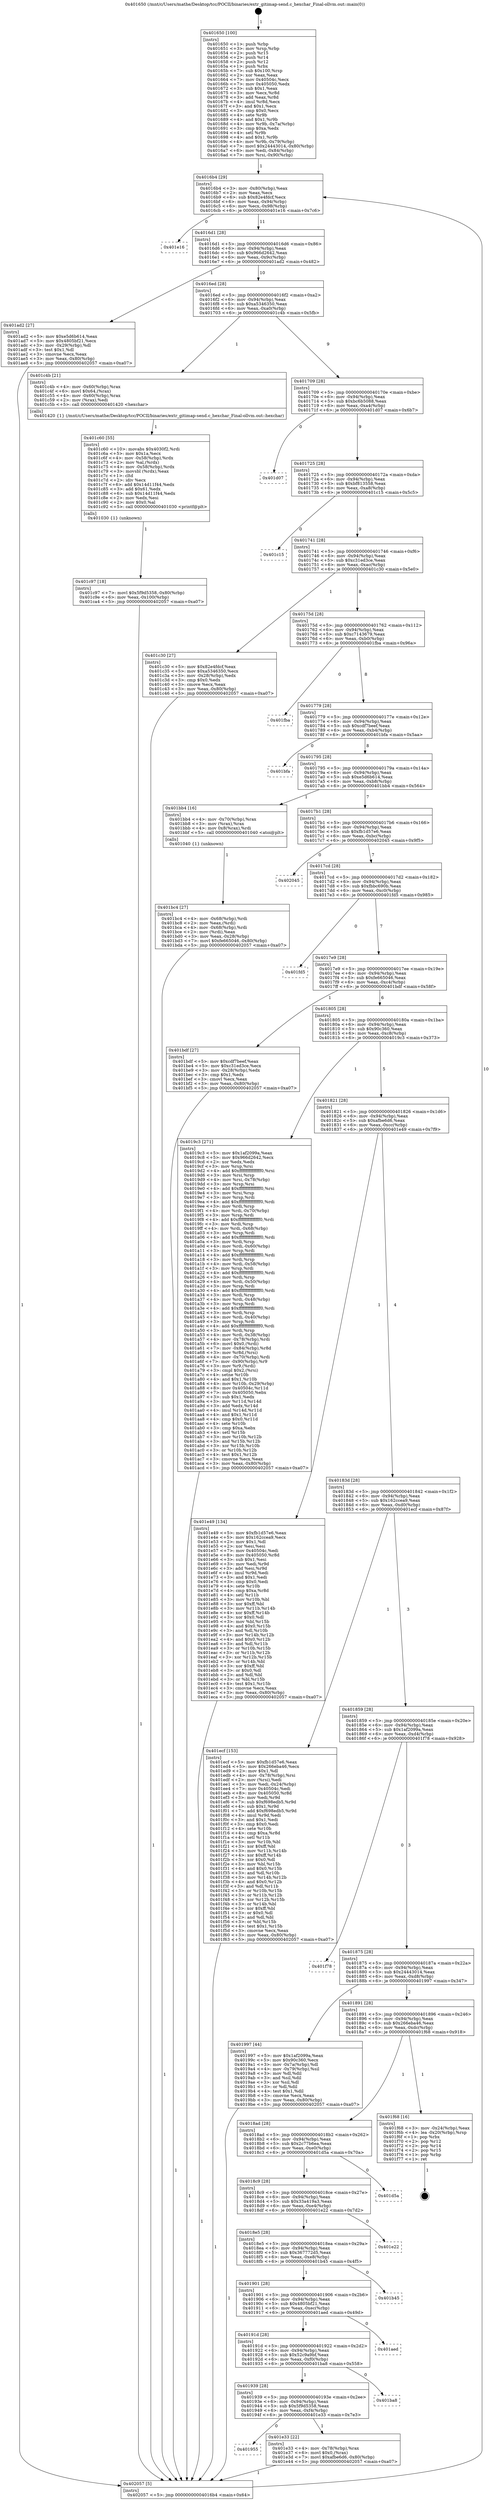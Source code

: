 digraph "0x401650" {
  label = "0x401650 (/mnt/c/Users/mathe/Desktop/tcc/POCII/binaries/extr_gitimap-send.c_hexchar_Final-ollvm.out::main(0))"
  labelloc = "t"
  node[shape=record]

  Entry [label="",width=0.3,height=0.3,shape=circle,fillcolor=black,style=filled]
  "0x4016b4" [label="{
     0x4016b4 [29]\l
     | [instrs]\l
     &nbsp;&nbsp;0x4016b4 \<+3\>: mov -0x80(%rbp),%eax\l
     &nbsp;&nbsp;0x4016b7 \<+2\>: mov %eax,%ecx\l
     &nbsp;&nbsp;0x4016b9 \<+6\>: sub $0x82e4fdcf,%ecx\l
     &nbsp;&nbsp;0x4016bf \<+6\>: mov %eax,-0x94(%rbp)\l
     &nbsp;&nbsp;0x4016c5 \<+6\>: mov %ecx,-0x98(%rbp)\l
     &nbsp;&nbsp;0x4016cb \<+6\>: je 0000000000401e16 \<main+0x7c6\>\l
  }"]
  "0x401e16" [label="{
     0x401e16\l
  }", style=dashed]
  "0x4016d1" [label="{
     0x4016d1 [28]\l
     | [instrs]\l
     &nbsp;&nbsp;0x4016d1 \<+5\>: jmp 00000000004016d6 \<main+0x86\>\l
     &nbsp;&nbsp;0x4016d6 \<+6\>: mov -0x94(%rbp),%eax\l
     &nbsp;&nbsp;0x4016dc \<+5\>: sub $0x966d2642,%eax\l
     &nbsp;&nbsp;0x4016e1 \<+6\>: mov %eax,-0x9c(%rbp)\l
     &nbsp;&nbsp;0x4016e7 \<+6\>: je 0000000000401ad2 \<main+0x482\>\l
  }"]
  Exit [label="",width=0.3,height=0.3,shape=circle,fillcolor=black,style=filled,peripheries=2]
  "0x401ad2" [label="{
     0x401ad2 [27]\l
     | [instrs]\l
     &nbsp;&nbsp;0x401ad2 \<+5\>: mov $0xe5d6b614,%eax\l
     &nbsp;&nbsp;0x401ad7 \<+5\>: mov $0x4805bf21,%ecx\l
     &nbsp;&nbsp;0x401adc \<+3\>: mov -0x29(%rbp),%dl\l
     &nbsp;&nbsp;0x401adf \<+3\>: test $0x1,%dl\l
     &nbsp;&nbsp;0x401ae2 \<+3\>: cmovne %ecx,%eax\l
     &nbsp;&nbsp;0x401ae5 \<+3\>: mov %eax,-0x80(%rbp)\l
     &nbsp;&nbsp;0x401ae8 \<+5\>: jmp 0000000000402057 \<main+0xa07\>\l
  }"]
  "0x4016ed" [label="{
     0x4016ed [28]\l
     | [instrs]\l
     &nbsp;&nbsp;0x4016ed \<+5\>: jmp 00000000004016f2 \<main+0xa2\>\l
     &nbsp;&nbsp;0x4016f2 \<+6\>: mov -0x94(%rbp),%eax\l
     &nbsp;&nbsp;0x4016f8 \<+5\>: sub $0xa5346350,%eax\l
     &nbsp;&nbsp;0x4016fd \<+6\>: mov %eax,-0xa0(%rbp)\l
     &nbsp;&nbsp;0x401703 \<+6\>: je 0000000000401c4b \<main+0x5fb\>\l
  }"]
  "0x401955" [label="{
     0x401955\l
  }", style=dashed]
  "0x401c4b" [label="{
     0x401c4b [21]\l
     | [instrs]\l
     &nbsp;&nbsp;0x401c4b \<+4\>: mov -0x60(%rbp),%rax\l
     &nbsp;&nbsp;0x401c4f \<+6\>: movl $0x64,(%rax)\l
     &nbsp;&nbsp;0x401c55 \<+4\>: mov -0x60(%rbp),%rax\l
     &nbsp;&nbsp;0x401c59 \<+2\>: mov (%rax),%edi\l
     &nbsp;&nbsp;0x401c5b \<+5\>: call 0000000000401420 \<hexchar\>\l
     | [calls]\l
     &nbsp;&nbsp;0x401420 \{1\} (/mnt/c/Users/mathe/Desktop/tcc/POCII/binaries/extr_gitimap-send.c_hexchar_Final-ollvm.out::hexchar)\l
  }"]
  "0x401709" [label="{
     0x401709 [28]\l
     | [instrs]\l
     &nbsp;&nbsp;0x401709 \<+5\>: jmp 000000000040170e \<main+0xbe\>\l
     &nbsp;&nbsp;0x40170e \<+6\>: mov -0x94(%rbp),%eax\l
     &nbsp;&nbsp;0x401714 \<+5\>: sub $0xbc6b5088,%eax\l
     &nbsp;&nbsp;0x401719 \<+6\>: mov %eax,-0xa4(%rbp)\l
     &nbsp;&nbsp;0x40171f \<+6\>: je 0000000000401d07 \<main+0x6b7\>\l
  }"]
  "0x401e33" [label="{
     0x401e33 [22]\l
     | [instrs]\l
     &nbsp;&nbsp;0x401e33 \<+4\>: mov -0x78(%rbp),%rax\l
     &nbsp;&nbsp;0x401e37 \<+6\>: movl $0x0,(%rax)\l
     &nbsp;&nbsp;0x401e3d \<+7\>: movl $0xafbe6d6,-0x80(%rbp)\l
     &nbsp;&nbsp;0x401e44 \<+5\>: jmp 0000000000402057 \<main+0xa07\>\l
  }"]
  "0x401d07" [label="{
     0x401d07\l
  }", style=dashed]
  "0x401725" [label="{
     0x401725 [28]\l
     | [instrs]\l
     &nbsp;&nbsp;0x401725 \<+5\>: jmp 000000000040172a \<main+0xda\>\l
     &nbsp;&nbsp;0x40172a \<+6\>: mov -0x94(%rbp),%eax\l
     &nbsp;&nbsp;0x401730 \<+5\>: sub $0xbf813558,%eax\l
     &nbsp;&nbsp;0x401735 \<+6\>: mov %eax,-0xa8(%rbp)\l
     &nbsp;&nbsp;0x40173b \<+6\>: je 0000000000401c15 \<main+0x5c5\>\l
  }"]
  "0x401939" [label="{
     0x401939 [28]\l
     | [instrs]\l
     &nbsp;&nbsp;0x401939 \<+5\>: jmp 000000000040193e \<main+0x2ee\>\l
     &nbsp;&nbsp;0x40193e \<+6\>: mov -0x94(%rbp),%eax\l
     &nbsp;&nbsp;0x401944 \<+5\>: sub $0x5f9d5358,%eax\l
     &nbsp;&nbsp;0x401949 \<+6\>: mov %eax,-0xf4(%rbp)\l
     &nbsp;&nbsp;0x40194f \<+6\>: je 0000000000401e33 \<main+0x7e3\>\l
  }"]
  "0x401c15" [label="{
     0x401c15\l
  }", style=dashed]
  "0x401741" [label="{
     0x401741 [28]\l
     | [instrs]\l
     &nbsp;&nbsp;0x401741 \<+5\>: jmp 0000000000401746 \<main+0xf6\>\l
     &nbsp;&nbsp;0x401746 \<+6\>: mov -0x94(%rbp),%eax\l
     &nbsp;&nbsp;0x40174c \<+5\>: sub $0xc31ed3ce,%eax\l
     &nbsp;&nbsp;0x401751 \<+6\>: mov %eax,-0xac(%rbp)\l
     &nbsp;&nbsp;0x401757 \<+6\>: je 0000000000401c30 \<main+0x5e0\>\l
  }"]
  "0x401ba8" [label="{
     0x401ba8\l
  }", style=dashed]
  "0x401c30" [label="{
     0x401c30 [27]\l
     | [instrs]\l
     &nbsp;&nbsp;0x401c30 \<+5\>: mov $0x82e4fdcf,%eax\l
     &nbsp;&nbsp;0x401c35 \<+5\>: mov $0xa5346350,%ecx\l
     &nbsp;&nbsp;0x401c3a \<+3\>: mov -0x28(%rbp),%edx\l
     &nbsp;&nbsp;0x401c3d \<+3\>: cmp $0x0,%edx\l
     &nbsp;&nbsp;0x401c40 \<+3\>: cmove %ecx,%eax\l
     &nbsp;&nbsp;0x401c43 \<+3\>: mov %eax,-0x80(%rbp)\l
     &nbsp;&nbsp;0x401c46 \<+5\>: jmp 0000000000402057 \<main+0xa07\>\l
  }"]
  "0x40175d" [label="{
     0x40175d [28]\l
     | [instrs]\l
     &nbsp;&nbsp;0x40175d \<+5\>: jmp 0000000000401762 \<main+0x112\>\l
     &nbsp;&nbsp;0x401762 \<+6\>: mov -0x94(%rbp),%eax\l
     &nbsp;&nbsp;0x401768 \<+5\>: sub $0xc7143679,%eax\l
     &nbsp;&nbsp;0x40176d \<+6\>: mov %eax,-0xb0(%rbp)\l
     &nbsp;&nbsp;0x401773 \<+6\>: je 0000000000401fba \<main+0x96a\>\l
  }"]
  "0x40191d" [label="{
     0x40191d [28]\l
     | [instrs]\l
     &nbsp;&nbsp;0x40191d \<+5\>: jmp 0000000000401922 \<main+0x2d2\>\l
     &nbsp;&nbsp;0x401922 \<+6\>: mov -0x94(%rbp),%eax\l
     &nbsp;&nbsp;0x401928 \<+5\>: sub $0x52c9a9bf,%eax\l
     &nbsp;&nbsp;0x40192d \<+6\>: mov %eax,-0xf0(%rbp)\l
     &nbsp;&nbsp;0x401933 \<+6\>: je 0000000000401ba8 \<main+0x558\>\l
  }"]
  "0x401fba" [label="{
     0x401fba\l
  }", style=dashed]
  "0x401779" [label="{
     0x401779 [28]\l
     | [instrs]\l
     &nbsp;&nbsp;0x401779 \<+5\>: jmp 000000000040177e \<main+0x12e\>\l
     &nbsp;&nbsp;0x40177e \<+6\>: mov -0x94(%rbp),%eax\l
     &nbsp;&nbsp;0x401784 \<+5\>: sub $0xcdf7beef,%eax\l
     &nbsp;&nbsp;0x401789 \<+6\>: mov %eax,-0xb4(%rbp)\l
     &nbsp;&nbsp;0x40178f \<+6\>: je 0000000000401bfa \<main+0x5aa\>\l
  }"]
  "0x401aed" [label="{
     0x401aed\l
  }", style=dashed]
  "0x401bfa" [label="{
     0x401bfa\l
  }", style=dashed]
  "0x401795" [label="{
     0x401795 [28]\l
     | [instrs]\l
     &nbsp;&nbsp;0x401795 \<+5\>: jmp 000000000040179a \<main+0x14a\>\l
     &nbsp;&nbsp;0x40179a \<+6\>: mov -0x94(%rbp),%eax\l
     &nbsp;&nbsp;0x4017a0 \<+5\>: sub $0xe5d6b614,%eax\l
     &nbsp;&nbsp;0x4017a5 \<+6\>: mov %eax,-0xb8(%rbp)\l
     &nbsp;&nbsp;0x4017ab \<+6\>: je 0000000000401bb4 \<main+0x564\>\l
  }"]
  "0x401901" [label="{
     0x401901 [28]\l
     | [instrs]\l
     &nbsp;&nbsp;0x401901 \<+5\>: jmp 0000000000401906 \<main+0x2b6\>\l
     &nbsp;&nbsp;0x401906 \<+6\>: mov -0x94(%rbp),%eax\l
     &nbsp;&nbsp;0x40190c \<+5\>: sub $0x4805bf21,%eax\l
     &nbsp;&nbsp;0x401911 \<+6\>: mov %eax,-0xec(%rbp)\l
     &nbsp;&nbsp;0x401917 \<+6\>: je 0000000000401aed \<main+0x49d\>\l
  }"]
  "0x401bb4" [label="{
     0x401bb4 [16]\l
     | [instrs]\l
     &nbsp;&nbsp;0x401bb4 \<+4\>: mov -0x70(%rbp),%rax\l
     &nbsp;&nbsp;0x401bb8 \<+3\>: mov (%rax),%rax\l
     &nbsp;&nbsp;0x401bbb \<+4\>: mov 0x8(%rax),%rdi\l
     &nbsp;&nbsp;0x401bbf \<+5\>: call 0000000000401040 \<atoi@plt\>\l
     | [calls]\l
     &nbsp;&nbsp;0x401040 \{1\} (unknown)\l
  }"]
  "0x4017b1" [label="{
     0x4017b1 [28]\l
     | [instrs]\l
     &nbsp;&nbsp;0x4017b1 \<+5\>: jmp 00000000004017b6 \<main+0x166\>\l
     &nbsp;&nbsp;0x4017b6 \<+6\>: mov -0x94(%rbp),%eax\l
     &nbsp;&nbsp;0x4017bc \<+5\>: sub $0xfb1d57e6,%eax\l
     &nbsp;&nbsp;0x4017c1 \<+6\>: mov %eax,-0xbc(%rbp)\l
     &nbsp;&nbsp;0x4017c7 \<+6\>: je 0000000000402045 \<main+0x9f5\>\l
  }"]
  "0x401b45" [label="{
     0x401b45\l
  }", style=dashed]
  "0x402045" [label="{
     0x402045\l
  }", style=dashed]
  "0x4017cd" [label="{
     0x4017cd [28]\l
     | [instrs]\l
     &nbsp;&nbsp;0x4017cd \<+5\>: jmp 00000000004017d2 \<main+0x182\>\l
     &nbsp;&nbsp;0x4017d2 \<+6\>: mov -0x94(%rbp),%eax\l
     &nbsp;&nbsp;0x4017d8 \<+5\>: sub $0xfbbc690b,%eax\l
     &nbsp;&nbsp;0x4017dd \<+6\>: mov %eax,-0xc0(%rbp)\l
     &nbsp;&nbsp;0x4017e3 \<+6\>: je 0000000000401fd5 \<main+0x985\>\l
  }"]
  "0x4018e5" [label="{
     0x4018e5 [28]\l
     | [instrs]\l
     &nbsp;&nbsp;0x4018e5 \<+5\>: jmp 00000000004018ea \<main+0x29a\>\l
     &nbsp;&nbsp;0x4018ea \<+6\>: mov -0x94(%rbp),%eax\l
     &nbsp;&nbsp;0x4018f0 \<+5\>: sub $0x367772d5,%eax\l
     &nbsp;&nbsp;0x4018f5 \<+6\>: mov %eax,-0xe8(%rbp)\l
     &nbsp;&nbsp;0x4018fb \<+6\>: je 0000000000401b45 \<main+0x4f5\>\l
  }"]
  "0x401fd5" [label="{
     0x401fd5\l
  }", style=dashed]
  "0x4017e9" [label="{
     0x4017e9 [28]\l
     | [instrs]\l
     &nbsp;&nbsp;0x4017e9 \<+5\>: jmp 00000000004017ee \<main+0x19e\>\l
     &nbsp;&nbsp;0x4017ee \<+6\>: mov -0x94(%rbp),%eax\l
     &nbsp;&nbsp;0x4017f4 \<+5\>: sub $0xfe665046,%eax\l
     &nbsp;&nbsp;0x4017f9 \<+6\>: mov %eax,-0xc4(%rbp)\l
     &nbsp;&nbsp;0x4017ff \<+6\>: je 0000000000401bdf \<main+0x58f\>\l
  }"]
  "0x401e22" [label="{
     0x401e22\l
  }", style=dashed]
  "0x401bdf" [label="{
     0x401bdf [27]\l
     | [instrs]\l
     &nbsp;&nbsp;0x401bdf \<+5\>: mov $0xcdf7beef,%eax\l
     &nbsp;&nbsp;0x401be4 \<+5\>: mov $0xc31ed3ce,%ecx\l
     &nbsp;&nbsp;0x401be9 \<+3\>: mov -0x28(%rbp),%edx\l
     &nbsp;&nbsp;0x401bec \<+3\>: cmp $0x1,%edx\l
     &nbsp;&nbsp;0x401bef \<+3\>: cmovl %ecx,%eax\l
     &nbsp;&nbsp;0x401bf2 \<+3\>: mov %eax,-0x80(%rbp)\l
     &nbsp;&nbsp;0x401bf5 \<+5\>: jmp 0000000000402057 \<main+0xa07\>\l
  }"]
  "0x401805" [label="{
     0x401805 [28]\l
     | [instrs]\l
     &nbsp;&nbsp;0x401805 \<+5\>: jmp 000000000040180a \<main+0x1ba\>\l
     &nbsp;&nbsp;0x40180a \<+6\>: mov -0x94(%rbp),%eax\l
     &nbsp;&nbsp;0x401810 \<+5\>: sub $0x90c360,%eax\l
     &nbsp;&nbsp;0x401815 \<+6\>: mov %eax,-0xc8(%rbp)\l
     &nbsp;&nbsp;0x40181b \<+6\>: je 00000000004019c3 \<main+0x373\>\l
  }"]
  "0x4018c9" [label="{
     0x4018c9 [28]\l
     | [instrs]\l
     &nbsp;&nbsp;0x4018c9 \<+5\>: jmp 00000000004018ce \<main+0x27e\>\l
     &nbsp;&nbsp;0x4018ce \<+6\>: mov -0x94(%rbp),%eax\l
     &nbsp;&nbsp;0x4018d4 \<+5\>: sub $0x33a419a3,%eax\l
     &nbsp;&nbsp;0x4018d9 \<+6\>: mov %eax,-0xe4(%rbp)\l
     &nbsp;&nbsp;0x4018df \<+6\>: je 0000000000401e22 \<main+0x7d2\>\l
  }"]
  "0x4019c3" [label="{
     0x4019c3 [271]\l
     | [instrs]\l
     &nbsp;&nbsp;0x4019c3 \<+5\>: mov $0x1af2099a,%eax\l
     &nbsp;&nbsp;0x4019c8 \<+5\>: mov $0x966d2642,%ecx\l
     &nbsp;&nbsp;0x4019cd \<+2\>: xor %edx,%edx\l
     &nbsp;&nbsp;0x4019cf \<+3\>: mov %rsp,%rsi\l
     &nbsp;&nbsp;0x4019d2 \<+4\>: add $0xfffffffffffffff0,%rsi\l
     &nbsp;&nbsp;0x4019d6 \<+3\>: mov %rsi,%rsp\l
     &nbsp;&nbsp;0x4019d9 \<+4\>: mov %rsi,-0x78(%rbp)\l
     &nbsp;&nbsp;0x4019dd \<+3\>: mov %rsp,%rsi\l
     &nbsp;&nbsp;0x4019e0 \<+4\>: add $0xfffffffffffffff0,%rsi\l
     &nbsp;&nbsp;0x4019e4 \<+3\>: mov %rsi,%rsp\l
     &nbsp;&nbsp;0x4019e7 \<+3\>: mov %rsp,%rdi\l
     &nbsp;&nbsp;0x4019ea \<+4\>: add $0xfffffffffffffff0,%rdi\l
     &nbsp;&nbsp;0x4019ee \<+3\>: mov %rdi,%rsp\l
     &nbsp;&nbsp;0x4019f1 \<+4\>: mov %rdi,-0x70(%rbp)\l
     &nbsp;&nbsp;0x4019f5 \<+3\>: mov %rsp,%rdi\l
     &nbsp;&nbsp;0x4019f8 \<+4\>: add $0xfffffffffffffff0,%rdi\l
     &nbsp;&nbsp;0x4019fc \<+3\>: mov %rdi,%rsp\l
     &nbsp;&nbsp;0x4019ff \<+4\>: mov %rdi,-0x68(%rbp)\l
     &nbsp;&nbsp;0x401a03 \<+3\>: mov %rsp,%rdi\l
     &nbsp;&nbsp;0x401a06 \<+4\>: add $0xfffffffffffffff0,%rdi\l
     &nbsp;&nbsp;0x401a0a \<+3\>: mov %rdi,%rsp\l
     &nbsp;&nbsp;0x401a0d \<+4\>: mov %rdi,-0x60(%rbp)\l
     &nbsp;&nbsp;0x401a11 \<+3\>: mov %rsp,%rdi\l
     &nbsp;&nbsp;0x401a14 \<+4\>: add $0xfffffffffffffff0,%rdi\l
     &nbsp;&nbsp;0x401a18 \<+3\>: mov %rdi,%rsp\l
     &nbsp;&nbsp;0x401a1b \<+4\>: mov %rdi,-0x58(%rbp)\l
     &nbsp;&nbsp;0x401a1f \<+3\>: mov %rsp,%rdi\l
     &nbsp;&nbsp;0x401a22 \<+4\>: add $0xfffffffffffffff0,%rdi\l
     &nbsp;&nbsp;0x401a26 \<+3\>: mov %rdi,%rsp\l
     &nbsp;&nbsp;0x401a29 \<+4\>: mov %rdi,-0x50(%rbp)\l
     &nbsp;&nbsp;0x401a2d \<+3\>: mov %rsp,%rdi\l
     &nbsp;&nbsp;0x401a30 \<+4\>: add $0xfffffffffffffff0,%rdi\l
     &nbsp;&nbsp;0x401a34 \<+3\>: mov %rdi,%rsp\l
     &nbsp;&nbsp;0x401a37 \<+4\>: mov %rdi,-0x48(%rbp)\l
     &nbsp;&nbsp;0x401a3b \<+3\>: mov %rsp,%rdi\l
     &nbsp;&nbsp;0x401a3e \<+4\>: add $0xfffffffffffffff0,%rdi\l
     &nbsp;&nbsp;0x401a42 \<+3\>: mov %rdi,%rsp\l
     &nbsp;&nbsp;0x401a45 \<+4\>: mov %rdi,-0x40(%rbp)\l
     &nbsp;&nbsp;0x401a49 \<+3\>: mov %rsp,%rdi\l
     &nbsp;&nbsp;0x401a4c \<+4\>: add $0xfffffffffffffff0,%rdi\l
     &nbsp;&nbsp;0x401a50 \<+3\>: mov %rdi,%rsp\l
     &nbsp;&nbsp;0x401a53 \<+4\>: mov %rdi,-0x38(%rbp)\l
     &nbsp;&nbsp;0x401a57 \<+4\>: mov -0x78(%rbp),%rdi\l
     &nbsp;&nbsp;0x401a5b \<+6\>: movl $0x0,(%rdi)\l
     &nbsp;&nbsp;0x401a61 \<+7\>: mov -0x84(%rbp),%r8d\l
     &nbsp;&nbsp;0x401a68 \<+3\>: mov %r8d,(%rsi)\l
     &nbsp;&nbsp;0x401a6b \<+4\>: mov -0x70(%rbp),%rdi\l
     &nbsp;&nbsp;0x401a6f \<+7\>: mov -0x90(%rbp),%r9\l
     &nbsp;&nbsp;0x401a76 \<+3\>: mov %r9,(%rdi)\l
     &nbsp;&nbsp;0x401a79 \<+3\>: cmpl $0x2,(%rsi)\l
     &nbsp;&nbsp;0x401a7c \<+4\>: setne %r10b\l
     &nbsp;&nbsp;0x401a80 \<+4\>: and $0x1,%r10b\l
     &nbsp;&nbsp;0x401a84 \<+4\>: mov %r10b,-0x29(%rbp)\l
     &nbsp;&nbsp;0x401a88 \<+8\>: mov 0x40504c,%r11d\l
     &nbsp;&nbsp;0x401a90 \<+7\>: mov 0x405050,%ebx\l
     &nbsp;&nbsp;0x401a97 \<+3\>: sub $0x1,%edx\l
     &nbsp;&nbsp;0x401a9a \<+3\>: mov %r11d,%r14d\l
     &nbsp;&nbsp;0x401a9d \<+3\>: add %edx,%r14d\l
     &nbsp;&nbsp;0x401aa0 \<+4\>: imul %r14d,%r11d\l
     &nbsp;&nbsp;0x401aa4 \<+4\>: and $0x1,%r11d\l
     &nbsp;&nbsp;0x401aa8 \<+4\>: cmp $0x0,%r11d\l
     &nbsp;&nbsp;0x401aac \<+4\>: sete %r10b\l
     &nbsp;&nbsp;0x401ab0 \<+3\>: cmp $0xa,%ebx\l
     &nbsp;&nbsp;0x401ab3 \<+4\>: setl %r15b\l
     &nbsp;&nbsp;0x401ab7 \<+3\>: mov %r10b,%r12b\l
     &nbsp;&nbsp;0x401aba \<+3\>: and %r15b,%r12b\l
     &nbsp;&nbsp;0x401abd \<+3\>: xor %r15b,%r10b\l
     &nbsp;&nbsp;0x401ac0 \<+3\>: or %r10b,%r12b\l
     &nbsp;&nbsp;0x401ac3 \<+4\>: test $0x1,%r12b\l
     &nbsp;&nbsp;0x401ac7 \<+3\>: cmovne %ecx,%eax\l
     &nbsp;&nbsp;0x401aca \<+3\>: mov %eax,-0x80(%rbp)\l
     &nbsp;&nbsp;0x401acd \<+5\>: jmp 0000000000402057 \<main+0xa07\>\l
  }"]
  "0x401821" [label="{
     0x401821 [28]\l
     | [instrs]\l
     &nbsp;&nbsp;0x401821 \<+5\>: jmp 0000000000401826 \<main+0x1d6\>\l
     &nbsp;&nbsp;0x401826 \<+6\>: mov -0x94(%rbp),%eax\l
     &nbsp;&nbsp;0x40182c \<+5\>: sub $0xafbe6d6,%eax\l
     &nbsp;&nbsp;0x401831 \<+6\>: mov %eax,-0xcc(%rbp)\l
     &nbsp;&nbsp;0x401837 \<+6\>: je 0000000000401e49 \<main+0x7f9\>\l
  }"]
  "0x401d5a" [label="{
     0x401d5a\l
  }", style=dashed]
  "0x401e49" [label="{
     0x401e49 [134]\l
     | [instrs]\l
     &nbsp;&nbsp;0x401e49 \<+5\>: mov $0xfb1d57e6,%eax\l
     &nbsp;&nbsp;0x401e4e \<+5\>: mov $0x162ccea9,%ecx\l
     &nbsp;&nbsp;0x401e53 \<+2\>: mov $0x1,%dl\l
     &nbsp;&nbsp;0x401e55 \<+2\>: xor %esi,%esi\l
     &nbsp;&nbsp;0x401e57 \<+7\>: mov 0x40504c,%edi\l
     &nbsp;&nbsp;0x401e5e \<+8\>: mov 0x405050,%r8d\l
     &nbsp;&nbsp;0x401e66 \<+3\>: sub $0x1,%esi\l
     &nbsp;&nbsp;0x401e69 \<+3\>: mov %edi,%r9d\l
     &nbsp;&nbsp;0x401e6c \<+3\>: add %esi,%r9d\l
     &nbsp;&nbsp;0x401e6f \<+4\>: imul %r9d,%edi\l
     &nbsp;&nbsp;0x401e73 \<+3\>: and $0x1,%edi\l
     &nbsp;&nbsp;0x401e76 \<+3\>: cmp $0x0,%edi\l
     &nbsp;&nbsp;0x401e79 \<+4\>: sete %r10b\l
     &nbsp;&nbsp;0x401e7d \<+4\>: cmp $0xa,%r8d\l
     &nbsp;&nbsp;0x401e81 \<+4\>: setl %r11b\l
     &nbsp;&nbsp;0x401e85 \<+3\>: mov %r10b,%bl\l
     &nbsp;&nbsp;0x401e88 \<+3\>: xor $0xff,%bl\l
     &nbsp;&nbsp;0x401e8b \<+3\>: mov %r11b,%r14b\l
     &nbsp;&nbsp;0x401e8e \<+4\>: xor $0xff,%r14b\l
     &nbsp;&nbsp;0x401e92 \<+3\>: xor $0x0,%dl\l
     &nbsp;&nbsp;0x401e95 \<+3\>: mov %bl,%r15b\l
     &nbsp;&nbsp;0x401e98 \<+4\>: and $0x0,%r15b\l
     &nbsp;&nbsp;0x401e9c \<+3\>: and %dl,%r10b\l
     &nbsp;&nbsp;0x401e9f \<+3\>: mov %r14b,%r12b\l
     &nbsp;&nbsp;0x401ea2 \<+4\>: and $0x0,%r12b\l
     &nbsp;&nbsp;0x401ea6 \<+3\>: and %dl,%r11b\l
     &nbsp;&nbsp;0x401ea9 \<+3\>: or %r10b,%r15b\l
     &nbsp;&nbsp;0x401eac \<+3\>: or %r11b,%r12b\l
     &nbsp;&nbsp;0x401eaf \<+3\>: xor %r12b,%r15b\l
     &nbsp;&nbsp;0x401eb2 \<+3\>: or %r14b,%bl\l
     &nbsp;&nbsp;0x401eb5 \<+3\>: xor $0xff,%bl\l
     &nbsp;&nbsp;0x401eb8 \<+3\>: or $0x0,%dl\l
     &nbsp;&nbsp;0x401ebb \<+2\>: and %dl,%bl\l
     &nbsp;&nbsp;0x401ebd \<+3\>: or %bl,%r15b\l
     &nbsp;&nbsp;0x401ec0 \<+4\>: test $0x1,%r15b\l
     &nbsp;&nbsp;0x401ec4 \<+3\>: cmovne %ecx,%eax\l
     &nbsp;&nbsp;0x401ec7 \<+3\>: mov %eax,-0x80(%rbp)\l
     &nbsp;&nbsp;0x401eca \<+5\>: jmp 0000000000402057 \<main+0xa07\>\l
  }"]
  "0x40183d" [label="{
     0x40183d [28]\l
     | [instrs]\l
     &nbsp;&nbsp;0x40183d \<+5\>: jmp 0000000000401842 \<main+0x1f2\>\l
     &nbsp;&nbsp;0x401842 \<+6\>: mov -0x94(%rbp),%eax\l
     &nbsp;&nbsp;0x401848 \<+5\>: sub $0x162ccea9,%eax\l
     &nbsp;&nbsp;0x40184d \<+6\>: mov %eax,-0xd0(%rbp)\l
     &nbsp;&nbsp;0x401853 \<+6\>: je 0000000000401ecf \<main+0x87f\>\l
  }"]
  "0x4018ad" [label="{
     0x4018ad [28]\l
     | [instrs]\l
     &nbsp;&nbsp;0x4018ad \<+5\>: jmp 00000000004018b2 \<main+0x262\>\l
     &nbsp;&nbsp;0x4018b2 \<+6\>: mov -0x94(%rbp),%eax\l
     &nbsp;&nbsp;0x4018b8 \<+5\>: sub $0x2c77b6ea,%eax\l
     &nbsp;&nbsp;0x4018bd \<+6\>: mov %eax,-0xe0(%rbp)\l
     &nbsp;&nbsp;0x4018c3 \<+6\>: je 0000000000401d5a \<main+0x70a\>\l
  }"]
  "0x401ecf" [label="{
     0x401ecf [153]\l
     | [instrs]\l
     &nbsp;&nbsp;0x401ecf \<+5\>: mov $0xfb1d57e6,%eax\l
     &nbsp;&nbsp;0x401ed4 \<+5\>: mov $0x266eba46,%ecx\l
     &nbsp;&nbsp;0x401ed9 \<+2\>: mov $0x1,%dl\l
     &nbsp;&nbsp;0x401edb \<+4\>: mov -0x78(%rbp),%rsi\l
     &nbsp;&nbsp;0x401edf \<+2\>: mov (%rsi),%edi\l
     &nbsp;&nbsp;0x401ee1 \<+3\>: mov %edi,-0x24(%rbp)\l
     &nbsp;&nbsp;0x401ee4 \<+7\>: mov 0x40504c,%edi\l
     &nbsp;&nbsp;0x401eeb \<+8\>: mov 0x405050,%r8d\l
     &nbsp;&nbsp;0x401ef3 \<+3\>: mov %edi,%r9d\l
     &nbsp;&nbsp;0x401ef6 \<+7\>: sub $0xf698edb5,%r9d\l
     &nbsp;&nbsp;0x401efd \<+4\>: sub $0x1,%r9d\l
     &nbsp;&nbsp;0x401f01 \<+7\>: add $0xf698edb5,%r9d\l
     &nbsp;&nbsp;0x401f08 \<+4\>: imul %r9d,%edi\l
     &nbsp;&nbsp;0x401f0c \<+3\>: and $0x1,%edi\l
     &nbsp;&nbsp;0x401f0f \<+3\>: cmp $0x0,%edi\l
     &nbsp;&nbsp;0x401f12 \<+4\>: sete %r10b\l
     &nbsp;&nbsp;0x401f16 \<+4\>: cmp $0xa,%r8d\l
     &nbsp;&nbsp;0x401f1a \<+4\>: setl %r11b\l
     &nbsp;&nbsp;0x401f1e \<+3\>: mov %r10b,%bl\l
     &nbsp;&nbsp;0x401f21 \<+3\>: xor $0xff,%bl\l
     &nbsp;&nbsp;0x401f24 \<+3\>: mov %r11b,%r14b\l
     &nbsp;&nbsp;0x401f27 \<+4\>: xor $0xff,%r14b\l
     &nbsp;&nbsp;0x401f2b \<+3\>: xor $0x0,%dl\l
     &nbsp;&nbsp;0x401f2e \<+3\>: mov %bl,%r15b\l
     &nbsp;&nbsp;0x401f31 \<+4\>: and $0x0,%r15b\l
     &nbsp;&nbsp;0x401f35 \<+3\>: and %dl,%r10b\l
     &nbsp;&nbsp;0x401f38 \<+3\>: mov %r14b,%r12b\l
     &nbsp;&nbsp;0x401f3b \<+4\>: and $0x0,%r12b\l
     &nbsp;&nbsp;0x401f3f \<+3\>: and %dl,%r11b\l
     &nbsp;&nbsp;0x401f42 \<+3\>: or %r10b,%r15b\l
     &nbsp;&nbsp;0x401f45 \<+3\>: or %r11b,%r12b\l
     &nbsp;&nbsp;0x401f48 \<+3\>: xor %r12b,%r15b\l
     &nbsp;&nbsp;0x401f4b \<+3\>: or %r14b,%bl\l
     &nbsp;&nbsp;0x401f4e \<+3\>: xor $0xff,%bl\l
     &nbsp;&nbsp;0x401f51 \<+3\>: or $0x0,%dl\l
     &nbsp;&nbsp;0x401f54 \<+2\>: and %dl,%bl\l
     &nbsp;&nbsp;0x401f56 \<+3\>: or %bl,%r15b\l
     &nbsp;&nbsp;0x401f59 \<+4\>: test $0x1,%r15b\l
     &nbsp;&nbsp;0x401f5d \<+3\>: cmovne %ecx,%eax\l
     &nbsp;&nbsp;0x401f60 \<+3\>: mov %eax,-0x80(%rbp)\l
     &nbsp;&nbsp;0x401f63 \<+5\>: jmp 0000000000402057 \<main+0xa07\>\l
  }"]
  "0x401859" [label="{
     0x401859 [28]\l
     | [instrs]\l
     &nbsp;&nbsp;0x401859 \<+5\>: jmp 000000000040185e \<main+0x20e\>\l
     &nbsp;&nbsp;0x40185e \<+6\>: mov -0x94(%rbp),%eax\l
     &nbsp;&nbsp;0x401864 \<+5\>: sub $0x1af2099a,%eax\l
     &nbsp;&nbsp;0x401869 \<+6\>: mov %eax,-0xd4(%rbp)\l
     &nbsp;&nbsp;0x40186f \<+6\>: je 0000000000401f78 \<main+0x928\>\l
  }"]
  "0x401f68" [label="{
     0x401f68 [16]\l
     | [instrs]\l
     &nbsp;&nbsp;0x401f68 \<+3\>: mov -0x24(%rbp),%eax\l
     &nbsp;&nbsp;0x401f6b \<+4\>: lea -0x20(%rbp),%rsp\l
     &nbsp;&nbsp;0x401f6f \<+1\>: pop %rbx\l
     &nbsp;&nbsp;0x401f70 \<+2\>: pop %r12\l
     &nbsp;&nbsp;0x401f72 \<+2\>: pop %r14\l
     &nbsp;&nbsp;0x401f74 \<+2\>: pop %r15\l
     &nbsp;&nbsp;0x401f76 \<+1\>: pop %rbp\l
     &nbsp;&nbsp;0x401f77 \<+1\>: ret\l
  }"]
  "0x401f78" [label="{
     0x401f78\l
  }", style=dashed]
  "0x401875" [label="{
     0x401875 [28]\l
     | [instrs]\l
     &nbsp;&nbsp;0x401875 \<+5\>: jmp 000000000040187a \<main+0x22a\>\l
     &nbsp;&nbsp;0x40187a \<+6\>: mov -0x94(%rbp),%eax\l
     &nbsp;&nbsp;0x401880 \<+5\>: sub $0x24443014,%eax\l
     &nbsp;&nbsp;0x401885 \<+6\>: mov %eax,-0xd8(%rbp)\l
     &nbsp;&nbsp;0x40188b \<+6\>: je 0000000000401997 \<main+0x347\>\l
  }"]
  "0x401c97" [label="{
     0x401c97 [18]\l
     | [instrs]\l
     &nbsp;&nbsp;0x401c97 \<+7\>: movl $0x5f9d5358,-0x80(%rbp)\l
     &nbsp;&nbsp;0x401c9e \<+6\>: mov %eax,-0x100(%rbp)\l
     &nbsp;&nbsp;0x401ca4 \<+5\>: jmp 0000000000402057 \<main+0xa07\>\l
  }"]
  "0x401997" [label="{
     0x401997 [44]\l
     | [instrs]\l
     &nbsp;&nbsp;0x401997 \<+5\>: mov $0x1af2099a,%eax\l
     &nbsp;&nbsp;0x40199c \<+5\>: mov $0x90c360,%ecx\l
     &nbsp;&nbsp;0x4019a1 \<+3\>: mov -0x7a(%rbp),%dl\l
     &nbsp;&nbsp;0x4019a4 \<+4\>: mov -0x79(%rbp),%sil\l
     &nbsp;&nbsp;0x4019a8 \<+3\>: mov %dl,%dil\l
     &nbsp;&nbsp;0x4019ab \<+3\>: and %sil,%dil\l
     &nbsp;&nbsp;0x4019ae \<+3\>: xor %sil,%dl\l
     &nbsp;&nbsp;0x4019b1 \<+3\>: or %dl,%dil\l
     &nbsp;&nbsp;0x4019b4 \<+4\>: test $0x1,%dil\l
     &nbsp;&nbsp;0x4019b8 \<+3\>: cmovne %ecx,%eax\l
     &nbsp;&nbsp;0x4019bb \<+3\>: mov %eax,-0x80(%rbp)\l
     &nbsp;&nbsp;0x4019be \<+5\>: jmp 0000000000402057 \<main+0xa07\>\l
  }"]
  "0x401891" [label="{
     0x401891 [28]\l
     | [instrs]\l
     &nbsp;&nbsp;0x401891 \<+5\>: jmp 0000000000401896 \<main+0x246\>\l
     &nbsp;&nbsp;0x401896 \<+6\>: mov -0x94(%rbp),%eax\l
     &nbsp;&nbsp;0x40189c \<+5\>: sub $0x266eba46,%eax\l
     &nbsp;&nbsp;0x4018a1 \<+6\>: mov %eax,-0xdc(%rbp)\l
     &nbsp;&nbsp;0x4018a7 \<+6\>: je 0000000000401f68 \<main+0x918\>\l
  }"]
  "0x402057" [label="{
     0x402057 [5]\l
     | [instrs]\l
     &nbsp;&nbsp;0x402057 \<+5\>: jmp 00000000004016b4 \<main+0x64\>\l
  }"]
  "0x401650" [label="{
     0x401650 [100]\l
     | [instrs]\l
     &nbsp;&nbsp;0x401650 \<+1\>: push %rbp\l
     &nbsp;&nbsp;0x401651 \<+3\>: mov %rsp,%rbp\l
     &nbsp;&nbsp;0x401654 \<+2\>: push %r15\l
     &nbsp;&nbsp;0x401656 \<+2\>: push %r14\l
     &nbsp;&nbsp;0x401658 \<+2\>: push %r12\l
     &nbsp;&nbsp;0x40165a \<+1\>: push %rbx\l
     &nbsp;&nbsp;0x40165b \<+7\>: sub $0x100,%rsp\l
     &nbsp;&nbsp;0x401662 \<+2\>: xor %eax,%eax\l
     &nbsp;&nbsp;0x401664 \<+7\>: mov 0x40504c,%ecx\l
     &nbsp;&nbsp;0x40166b \<+7\>: mov 0x405050,%edx\l
     &nbsp;&nbsp;0x401672 \<+3\>: sub $0x1,%eax\l
     &nbsp;&nbsp;0x401675 \<+3\>: mov %ecx,%r8d\l
     &nbsp;&nbsp;0x401678 \<+3\>: add %eax,%r8d\l
     &nbsp;&nbsp;0x40167b \<+4\>: imul %r8d,%ecx\l
     &nbsp;&nbsp;0x40167f \<+3\>: and $0x1,%ecx\l
     &nbsp;&nbsp;0x401682 \<+3\>: cmp $0x0,%ecx\l
     &nbsp;&nbsp;0x401685 \<+4\>: sete %r9b\l
     &nbsp;&nbsp;0x401689 \<+4\>: and $0x1,%r9b\l
     &nbsp;&nbsp;0x40168d \<+4\>: mov %r9b,-0x7a(%rbp)\l
     &nbsp;&nbsp;0x401691 \<+3\>: cmp $0xa,%edx\l
     &nbsp;&nbsp;0x401694 \<+4\>: setl %r9b\l
     &nbsp;&nbsp;0x401698 \<+4\>: and $0x1,%r9b\l
     &nbsp;&nbsp;0x40169c \<+4\>: mov %r9b,-0x79(%rbp)\l
     &nbsp;&nbsp;0x4016a0 \<+7\>: movl $0x24443014,-0x80(%rbp)\l
     &nbsp;&nbsp;0x4016a7 \<+6\>: mov %edi,-0x84(%rbp)\l
     &nbsp;&nbsp;0x4016ad \<+7\>: mov %rsi,-0x90(%rbp)\l
  }"]
  "0x401c60" [label="{
     0x401c60 [55]\l
     | [instrs]\l
     &nbsp;&nbsp;0x401c60 \<+10\>: movabs $0x4030f2,%rdi\l
     &nbsp;&nbsp;0x401c6a \<+5\>: mov $0x1a,%ecx\l
     &nbsp;&nbsp;0x401c6f \<+4\>: mov -0x58(%rbp),%rdx\l
     &nbsp;&nbsp;0x401c73 \<+2\>: mov %al,(%rdx)\l
     &nbsp;&nbsp;0x401c75 \<+4\>: mov -0x58(%rbp),%rdx\l
     &nbsp;&nbsp;0x401c79 \<+3\>: movsbl (%rdx),%eax\l
     &nbsp;&nbsp;0x401c7c \<+1\>: cltd\l
     &nbsp;&nbsp;0x401c7d \<+2\>: idiv %ecx\l
     &nbsp;&nbsp;0x401c7f \<+6\>: add $0x14d11f44,%edx\l
     &nbsp;&nbsp;0x401c85 \<+3\>: add $0x61,%edx\l
     &nbsp;&nbsp;0x401c88 \<+6\>: sub $0x14d11f44,%edx\l
     &nbsp;&nbsp;0x401c8e \<+2\>: mov %edx,%esi\l
     &nbsp;&nbsp;0x401c90 \<+2\>: mov $0x0,%al\l
     &nbsp;&nbsp;0x401c92 \<+5\>: call 0000000000401030 \<printf@plt\>\l
     | [calls]\l
     &nbsp;&nbsp;0x401030 \{1\} (unknown)\l
  }"]
  "0x401bc4" [label="{
     0x401bc4 [27]\l
     | [instrs]\l
     &nbsp;&nbsp;0x401bc4 \<+4\>: mov -0x68(%rbp),%rdi\l
     &nbsp;&nbsp;0x401bc8 \<+2\>: mov %eax,(%rdi)\l
     &nbsp;&nbsp;0x401bca \<+4\>: mov -0x68(%rbp),%rdi\l
     &nbsp;&nbsp;0x401bce \<+2\>: mov (%rdi),%eax\l
     &nbsp;&nbsp;0x401bd0 \<+3\>: mov %eax,-0x28(%rbp)\l
     &nbsp;&nbsp;0x401bd3 \<+7\>: movl $0xfe665046,-0x80(%rbp)\l
     &nbsp;&nbsp;0x401bda \<+5\>: jmp 0000000000402057 \<main+0xa07\>\l
  }"]
  Entry -> "0x401650" [label=" 1"]
  "0x4016b4" -> "0x401e16" [label=" 0"]
  "0x4016b4" -> "0x4016d1" [label=" 11"]
  "0x401f68" -> Exit [label=" 1"]
  "0x4016d1" -> "0x401ad2" [label=" 1"]
  "0x4016d1" -> "0x4016ed" [label=" 10"]
  "0x401ecf" -> "0x402057" [label=" 1"]
  "0x4016ed" -> "0x401c4b" [label=" 1"]
  "0x4016ed" -> "0x401709" [label=" 9"]
  "0x401e49" -> "0x402057" [label=" 1"]
  "0x401709" -> "0x401d07" [label=" 0"]
  "0x401709" -> "0x401725" [label=" 9"]
  "0x401e33" -> "0x402057" [label=" 1"]
  "0x401725" -> "0x401c15" [label=" 0"]
  "0x401725" -> "0x401741" [label=" 9"]
  "0x401939" -> "0x401e33" [label=" 1"]
  "0x401741" -> "0x401c30" [label=" 1"]
  "0x401741" -> "0x40175d" [label=" 8"]
  "0x401939" -> "0x401955" [label=" 0"]
  "0x40175d" -> "0x401fba" [label=" 0"]
  "0x40175d" -> "0x401779" [label=" 8"]
  "0x40191d" -> "0x401ba8" [label=" 0"]
  "0x401779" -> "0x401bfa" [label=" 0"]
  "0x401779" -> "0x401795" [label=" 8"]
  "0x40191d" -> "0x401939" [label=" 1"]
  "0x401795" -> "0x401bb4" [label=" 1"]
  "0x401795" -> "0x4017b1" [label=" 7"]
  "0x401901" -> "0x401aed" [label=" 0"]
  "0x4017b1" -> "0x402045" [label=" 0"]
  "0x4017b1" -> "0x4017cd" [label=" 7"]
  "0x401901" -> "0x40191d" [label=" 1"]
  "0x4017cd" -> "0x401fd5" [label=" 0"]
  "0x4017cd" -> "0x4017e9" [label=" 7"]
  "0x4018e5" -> "0x401b45" [label=" 0"]
  "0x4017e9" -> "0x401bdf" [label=" 1"]
  "0x4017e9" -> "0x401805" [label=" 6"]
  "0x4018e5" -> "0x401901" [label=" 1"]
  "0x401805" -> "0x4019c3" [label=" 1"]
  "0x401805" -> "0x401821" [label=" 5"]
  "0x4018c9" -> "0x401e22" [label=" 0"]
  "0x401821" -> "0x401e49" [label=" 1"]
  "0x401821" -> "0x40183d" [label=" 4"]
  "0x4018c9" -> "0x4018e5" [label=" 1"]
  "0x40183d" -> "0x401ecf" [label=" 1"]
  "0x40183d" -> "0x401859" [label=" 3"]
  "0x4018ad" -> "0x401d5a" [label=" 0"]
  "0x401859" -> "0x401f78" [label=" 0"]
  "0x401859" -> "0x401875" [label=" 3"]
  "0x4018ad" -> "0x4018c9" [label=" 1"]
  "0x401875" -> "0x401997" [label=" 1"]
  "0x401875" -> "0x401891" [label=" 2"]
  "0x401997" -> "0x402057" [label=" 1"]
  "0x401650" -> "0x4016b4" [label=" 1"]
  "0x402057" -> "0x4016b4" [label=" 10"]
  "0x401891" -> "0x401f68" [label=" 1"]
  "0x4019c3" -> "0x402057" [label=" 1"]
  "0x401ad2" -> "0x402057" [label=" 1"]
  "0x401bb4" -> "0x401bc4" [label=" 1"]
  "0x401bc4" -> "0x402057" [label=" 1"]
  "0x401bdf" -> "0x402057" [label=" 1"]
  "0x401c30" -> "0x402057" [label=" 1"]
  "0x401c4b" -> "0x401c60" [label=" 1"]
  "0x401c60" -> "0x401c97" [label=" 1"]
  "0x401c97" -> "0x402057" [label=" 1"]
  "0x401891" -> "0x4018ad" [label=" 1"]
}
